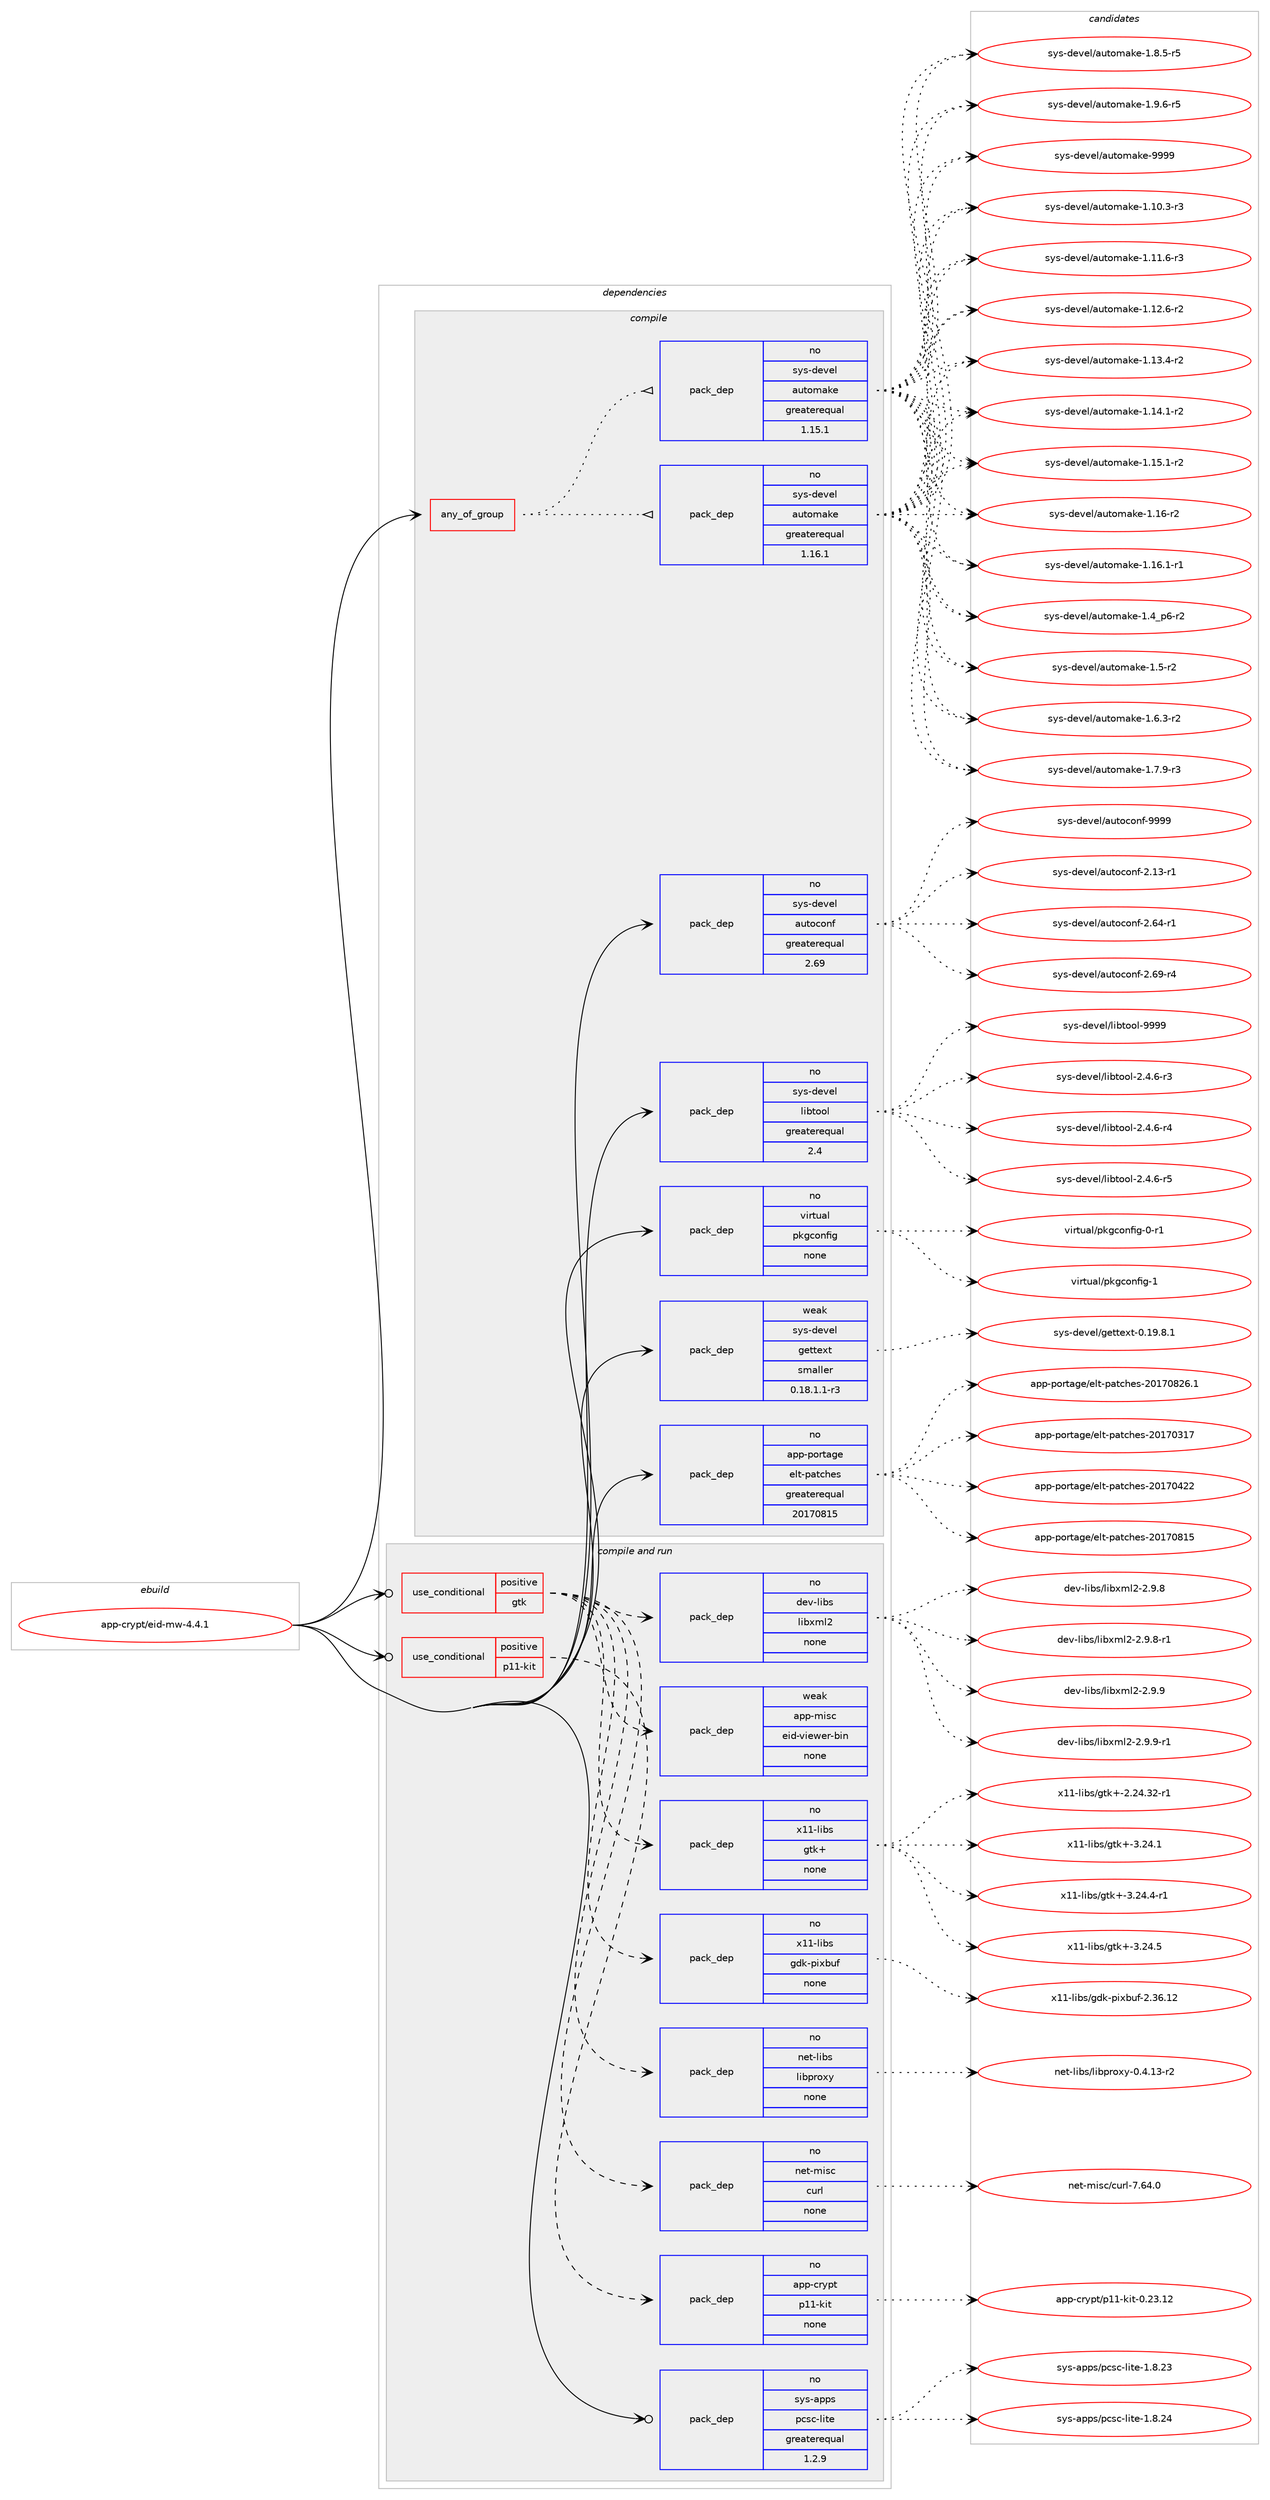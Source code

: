 digraph prolog {

# *************
# Graph options
# *************

newrank=true;
concentrate=true;
compound=true;
graph [rankdir=LR,fontname=Helvetica,fontsize=10,ranksep=1.5];#, ranksep=2.5, nodesep=0.2];
edge  [arrowhead=vee];
node  [fontname=Helvetica,fontsize=10];

# **********
# The ebuild
# **********

subgraph cluster_leftcol {
color=gray;
rank=same;
label=<<i>ebuild</i>>;
id [label="app-crypt/eid-mw-4.4.1", color=red, width=4, href="../app-crypt/eid-mw-4.4.1.svg"];
}

# ****************
# The dependencies
# ****************

subgraph cluster_midcol {
color=gray;
label=<<i>dependencies</i>>;
subgraph cluster_compile {
fillcolor="#eeeeee";
style=filled;
label=<<i>compile</i>>;
subgraph any19284 {
dependency1275387 [label=<<TABLE BORDER="0" CELLBORDER="1" CELLSPACING="0" CELLPADDING="4"><TR><TD CELLPADDING="10">any_of_group</TD></TR></TABLE>>, shape=none, color=red];subgraph pack907967 {
dependency1275388 [label=<<TABLE BORDER="0" CELLBORDER="1" CELLSPACING="0" CELLPADDING="4" WIDTH="220"><TR><TD ROWSPAN="6" CELLPADDING="30">pack_dep</TD></TR><TR><TD WIDTH="110">no</TD></TR><TR><TD>sys-devel</TD></TR><TR><TD>automake</TD></TR><TR><TD>greaterequal</TD></TR><TR><TD>1.16.1</TD></TR></TABLE>>, shape=none, color=blue];
}
dependency1275387:e -> dependency1275388:w [weight=20,style="dotted",arrowhead="oinv"];
subgraph pack907968 {
dependency1275389 [label=<<TABLE BORDER="0" CELLBORDER="1" CELLSPACING="0" CELLPADDING="4" WIDTH="220"><TR><TD ROWSPAN="6" CELLPADDING="30">pack_dep</TD></TR><TR><TD WIDTH="110">no</TD></TR><TR><TD>sys-devel</TD></TR><TR><TD>automake</TD></TR><TR><TD>greaterequal</TD></TR><TR><TD>1.15.1</TD></TR></TABLE>>, shape=none, color=blue];
}
dependency1275387:e -> dependency1275389:w [weight=20,style="dotted",arrowhead="oinv"];
}
id:e -> dependency1275387:w [weight=20,style="solid",arrowhead="vee"];
subgraph pack907969 {
dependency1275390 [label=<<TABLE BORDER="0" CELLBORDER="1" CELLSPACING="0" CELLPADDING="4" WIDTH="220"><TR><TD ROWSPAN="6" CELLPADDING="30">pack_dep</TD></TR><TR><TD WIDTH="110">no</TD></TR><TR><TD>app-portage</TD></TR><TR><TD>elt-patches</TD></TR><TR><TD>greaterequal</TD></TR><TR><TD>20170815</TD></TR></TABLE>>, shape=none, color=blue];
}
id:e -> dependency1275390:w [weight=20,style="solid",arrowhead="vee"];
subgraph pack907970 {
dependency1275391 [label=<<TABLE BORDER="0" CELLBORDER="1" CELLSPACING="0" CELLPADDING="4" WIDTH="220"><TR><TD ROWSPAN="6" CELLPADDING="30">pack_dep</TD></TR><TR><TD WIDTH="110">no</TD></TR><TR><TD>sys-devel</TD></TR><TR><TD>autoconf</TD></TR><TR><TD>greaterequal</TD></TR><TR><TD>2.69</TD></TR></TABLE>>, shape=none, color=blue];
}
id:e -> dependency1275391:w [weight=20,style="solid",arrowhead="vee"];
subgraph pack907971 {
dependency1275392 [label=<<TABLE BORDER="0" CELLBORDER="1" CELLSPACING="0" CELLPADDING="4" WIDTH="220"><TR><TD ROWSPAN="6" CELLPADDING="30">pack_dep</TD></TR><TR><TD WIDTH="110">no</TD></TR><TR><TD>sys-devel</TD></TR><TR><TD>libtool</TD></TR><TR><TD>greaterequal</TD></TR><TR><TD>2.4</TD></TR></TABLE>>, shape=none, color=blue];
}
id:e -> dependency1275392:w [weight=20,style="solid",arrowhead="vee"];
subgraph pack907972 {
dependency1275393 [label=<<TABLE BORDER="0" CELLBORDER="1" CELLSPACING="0" CELLPADDING="4" WIDTH="220"><TR><TD ROWSPAN="6" CELLPADDING="30">pack_dep</TD></TR><TR><TD WIDTH="110">no</TD></TR><TR><TD>virtual</TD></TR><TR><TD>pkgconfig</TD></TR><TR><TD>none</TD></TR><TR><TD></TD></TR></TABLE>>, shape=none, color=blue];
}
id:e -> dependency1275393:w [weight=20,style="solid",arrowhead="vee"];
subgraph pack907973 {
dependency1275394 [label=<<TABLE BORDER="0" CELLBORDER="1" CELLSPACING="0" CELLPADDING="4" WIDTH="220"><TR><TD ROWSPAN="6" CELLPADDING="30">pack_dep</TD></TR><TR><TD WIDTH="110">weak</TD></TR><TR><TD>sys-devel</TD></TR><TR><TD>gettext</TD></TR><TR><TD>smaller</TD></TR><TR><TD>0.18.1.1-r3</TD></TR></TABLE>>, shape=none, color=blue];
}
id:e -> dependency1275394:w [weight=20,style="solid",arrowhead="vee"];
}
subgraph cluster_compileandrun {
fillcolor="#eeeeee";
style=filled;
label=<<i>compile and run</i>>;
subgraph cond347615 {
dependency1275395 [label=<<TABLE BORDER="0" CELLBORDER="1" CELLSPACING="0" CELLPADDING="4"><TR><TD ROWSPAN="3" CELLPADDING="10">use_conditional</TD></TR><TR><TD>positive</TD></TR><TR><TD>gtk</TD></TR></TABLE>>, shape=none, color=red];
subgraph pack907974 {
dependency1275396 [label=<<TABLE BORDER="0" CELLBORDER="1" CELLSPACING="0" CELLPADDING="4" WIDTH="220"><TR><TD ROWSPAN="6" CELLPADDING="30">pack_dep</TD></TR><TR><TD WIDTH="110">no</TD></TR><TR><TD>x11-libs</TD></TR><TR><TD>gdk-pixbuf</TD></TR><TR><TD>none</TD></TR><TR><TD></TD></TR></TABLE>>, shape=none, color=blue];
}
dependency1275395:e -> dependency1275396:w [weight=20,style="dashed",arrowhead="vee"];
subgraph pack907975 {
dependency1275397 [label=<<TABLE BORDER="0" CELLBORDER="1" CELLSPACING="0" CELLPADDING="4" WIDTH="220"><TR><TD ROWSPAN="6" CELLPADDING="30">pack_dep</TD></TR><TR><TD WIDTH="110">no</TD></TR><TR><TD>x11-libs</TD></TR><TR><TD>gtk+</TD></TR><TR><TD>none</TD></TR><TR><TD></TD></TR></TABLE>>, shape=none, color=blue];
}
dependency1275395:e -> dependency1275397:w [weight=20,style="dashed",arrowhead="vee"];
subgraph pack907976 {
dependency1275398 [label=<<TABLE BORDER="0" CELLBORDER="1" CELLSPACING="0" CELLPADDING="4" WIDTH="220"><TR><TD ROWSPAN="6" CELLPADDING="30">pack_dep</TD></TR><TR><TD WIDTH="110">no</TD></TR><TR><TD>dev-libs</TD></TR><TR><TD>libxml2</TD></TR><TR><TD>none</TD></TR><TR><TD></TD></TR></TABLE>>, shape=none, color=blue];
}
dependency1275395:e -> dependency1275398:w [weight=20,style="dashed",arrowhead="vee"];
subgraph pack907977 {
dependency1275399 [label=<<TABLE BORDER="0" CELLBORDER="1" CELLSPACING="0" CELLPADDING="4" WIDTH="220"><TR><TD ROWSPAN="6" CELLPADDING="30">pack_dep</TD></TR><TR><TD WIDTH="110">no</TD></TR><TR><TD>net-misc</TD></TR><TR><TD>curl</TD></TR><TR><TD>none</TD></TR><TR><TD></TD></TR></TABLE>>, shape=none, color=blue];
}
dependency1275395:e -> dependency1275399:w [weight=20,style="dashed",arrowhead="vee"];
subgraph pack907978 {
dependency1275400 [label=<<TABLE BORDER="0" CELLBORDER="1" CELLSPACING="0" CELLPADDING="4" WIDTH="220"><TR><TD ROWSPAN="6" CELLPADDING="30">pack_dep</TD></TR><TR><TD WIDTH="110">no</TD></TR><TR><TD>net-libs</TD></TR><TR><TD>libproxy</TD></TR><TR><TD>none</TD></TR><TR><TD></TD></TR></TABLE>>, shape=none, color=blue];
}
dependency1275395:e -> dependency1275400:w [weight=20,style="dashed",arrowhead="vee"];
subgraph pack907979 {
dependency1275401 [label=<<TABLE BORDER="0" CELLBORDER="1" CELLSPACING="0" CELLPADDING="4" WIDTH="220"><TR><TD ROWSPAN="6" CELLPADDING="30">pack_dep</TD></TR><TR><TD WIDTH="110">weak</TD></TR><TR><TD>app-misc</TD></TR><TR><TD>eid-viewer-bin</TD></TR><TR><TD>none</TD></TR><TR><TD></TD></TR></TABLE>>, shape=none, color=blue];
}
dependency1275395:e -> dependency1275401:w [weight=20,style="dashed",arrowhead="vee"];
}
id:e -> dependency1275395:w [weight=20,style="solid",arrowhead="odotvee"];
subgraph cond347616 {
dependency1275402 [label=<<TABLE BORDER="0" CELLBORDER="1" CELLSPACING="0" CELLPADDING="4"><TR><TD ROWSPAN="3" CELLPADDING="10">use_conditional</TD></TR><TR><TD>positive</TD></TR><TR><TD>p11-kit</TD></TR></TABLE>>, shape=none, color=red];
subgraph pack907980 {
dependency1275403 [label=<<TABLE BORDER="0" CELLBORDER="1" CELLSPACING="0" CELLPADDING="4" WIDTH="220"><TR><TD ROWSPAN="6" CELLPADDING="30">pack_dep</TD></TR><TR><TD WIDTH="110">no</TD></TR><TR><TD>app-crypt</TD></TR><TR><TD>p11-kit</TD></TR><TR><TD>none</TD></TR><TR><TD></TD></TR></TABLE>>, shape=none, color=blue];
}
dependency1275402:e -> dependency1275403:w [weight=20,style="dashed",arrowhead="vee"];
}
id:e -> dependency1275402:w [weight=20,style="solid",arrowhead="odotvee"];
subgraph pack907981 {
dependency1275404 [label=<<TABLE BORDER="0" CELLBORDER="1" CELLSPACING="0" CELLPADDING="4" WIDTH="220"><TR><TD ROWSPAN="6" CELLPADDING="30">pack_dep</TD></TR><TR><TD WIDTH="110">no</TD></TR><TR><TD>sys-apps</TD></TR><TR><TD>pcsc-lite</TD></TR><TR><TD>greaterequal</TD></TR><TR><TD>1.2.9</TD></TR></TABLE>>, shape=none, color=blue];
}
id:e -> dependency1275404:w [weight=20,style="solid",arrowhead="odotvee"];
}
subgraph cluster_run {
fillcolor="#eeeeee";
style=filled;
label=<<i>run</i>>;
}
}

# **************
# The candidates
# **************

subgraph cluster_choices {
rank=same;
color=gray;
label=<<i>candidates</i>>;

subgraph choice907967 {
color=black;
nodesep=1;
choice11512111545100101118101108479711711611110997107101454946494846514511451 [label="sys-devel/automake-1.10.3-r3", color=red, width=4,href="../sys-devel/automake-1.10.3-r3.svg"];
choice11512111545100101118101108479711711611110997107101454946494946544511451 [label="sys-devel/automake-1.11.6-r3", color=red, width=4,href="../sys-devel/automake-1.11.6-r3.svg"];
choice11512111545100101118101108479711711611110997107101454946495046544511450 [label="sys-devel/automake-1.12.6-r2", color=red, width=4,href="../sys-devel/automake-1.12.6-r2.svg"];
choice11512111545100101118101108479711711611110997107101454946495146524511450 [label="sys-devel/automake-1.13.4-r2", color=red, width=4,href="../sys-devel/automake-1.13.4-r2.svg"];
choice11512111545100101118101108479711711611110997107101454946495246494511450 [label="sys-devel/automake-1.14.1-r2", color=red, width=4,href="../sys-devel/automake-1.14.1-r2.svg"];
choice11512111545100101118101108479711711611110997107101454946495346494511450 [label="sys-devel/automake-1.15.1-r2", color=red, width=4,href="../sys-devel/automake-1.15.1-r2.svg"];
choice1151211154510010111810110847971171161111099710710145494649544511450 [label="sys-devel/automake-1.16-r2", color=red, width=4,href="../sys-devel/automake-1.16-r2.svg"];
choice11512111545100101118101108479711711611110997107101454946495446494511449 [label="sys-devel/automake-1.16.1-r1", color=red, width=4,href="../sys-devel/automake-1.16.1-r1.svg"];
choice115121115451001011181011084797117116111109971071014549465295112544511450 [label="sys-devel/automake-1.4_p6-r2", color=red, width=4,href="../sys-devel/automake-1.4_p6-r2.svg"];
choice11512111545100101118101108479711711611110997107101454946534511450 [label="sys-devel/automake-1.5-r2", color=red, width=4,href="../sys-devel/automake-1.5-r2.svg"];
choice115121115451001011181011084797117116111109971071014549465446514511450 [label="sys-devel/automake-1.6.3-r2", color=red, width=4,href="../sys-devel/automake-1.6.3-r2.svg"];
choice115121115451001011181011084797117116111109971071014549465546574511451 [label="sys-devel/automake-1.7.9-r3", color=red, width=4,href="../sys-devel/automake-1.7.9-r3.svg"];
choice115121115451001011181011084797117116111109971071014549465646534511453 [label="sys-devel/automake-1.8.5-r5", color=red, width=4,href="../sys-devel/automake-1.8.5-r5.svg"];
choice115121115451001011181011084797117116111109971071014549465746544511453 [label="sys-devel/automake-1.9.6-r5", color=red, width=4,href="../sys-devel/automake-1.9.6-r5.svg"];
choice115121115451001011181011084797117116111109971071014557575757 [label="sys-devel/automake-9999", color=red, width=4,href="../sys-devel/automake-9999.svg"];
dependency1275388:e -> choice11512111545100101118101108479711711611110997107101454946494846514511451:w [style=dotted,weight="100"];
dependency1275388:e -> choice11512111545100101118101108479711711611110997107101454946494946544511451:w [style=dotted,weight="100"];
dependency1275388:e -> choice11512111545100101118101108479711711611110997107101454946495046544511450:w [style=dotted,weight="100"];
dependency1275388:e -> choice11512111545100101118101108479711711611110997107101454946495146524511450:w [style=dotted,weight="100"];
dependency1275388:e -> choice11512111545100101118101108479711711611110997107101454946495246494511450:w [style=dotted,weight="100"];
dependency1275388:e -> choice11512111545100101118101108479711711611110997107101454946495346494511450:w [style=dotted,weight="100"];
dependency1275388:e -> choice1151211154510010111810110847971171161111099710710145494649544511450:w [style=dotted,weight="100"];
dependency1275388:e -> choice11512111545100101118101108479711711611110997107101454946495446494511449:w [style=dotted,weight="100"];
dependency1275388:e -> choice115121115451001011181011084797117116111109971071014549465295112544511450:w [style=dotted,weight="100"];
dependency1275388:e -> choice11512111545100101118101108479711711611110997107101454946534511450:w [style=dotted,weight="100"];
dependency1275388:e -> choice115121115451001011181011084797117116111109971071014549465446514511450:w [style=dotted,weight="100"];
dependency1275388:e -> choice115121115451001011181011084797117116111109971071014549465546574511451:w [style=dotted,weight="100"];
dependency1275388:e -> choice115121115451001011181011084797117116111109971071014549465646534511453:w [style=dotted,weight="100"];
dependency1275388:e -> choice115121115451001011181011084797117116111109971071014549465746544511453:w [style=dotted,weight="100"];
dependency1275388:e -> choice115121115451001011181011084797117116111109971071014557575757:w [style=dotted,weight="100"];
}
subgraph choice907968 {
color=black;
nodesep=1;
choice11512111545100101118101108479711711611110997107101454946494846514511451 [label="sys-devel/automake-1.10.3-r3", color=red, width=4,href="../sys-devel/automake-1.10.3-r3.svg"];
choice11512111545100101118101108479711711611110997107101454946494946544511451 [label="sys-devel/automake-1.11.6-r3", color=red, width=4,href="../sys-devel/automake-1.11.6-r3.svg"];
choice11512111545100101118101108479711711611110997107101454946495046544511450 [label="sys-devel/automake-1.12.6-r2", color=red, width=4,href="../sys-devel/automake-1.12.6-r2.svg"];
choice11512111545100101118101108479711711611110997107101454946495146524511450 [label="sys-devel/automake-1.13.4-r2", color=red, width=4,href="../sys-devel/automake-1.13.4-r2.svg"];
choice11512111545100101118101108479711711611110997107101454946495246494511450 [label="sys-devel/automake-1.14.1-r2", color=red, width=4,href="../sys-devel/automake-1.14.1-r2.svg"];
choice11512111545100101118101108479711711611110997107101454946495346494511450 [label="sys-devel/automake-1.15.1-r2", color=red, width=4,href="../sys-devel/automake-1.15.1-r2.svg"];
choice1151211154510010111810110847971171161111099710710145494649544511450 [label="sys-devel/automake-1.16-r2", color=red, width=4,href="../sys-devel/automake-1.16-r2.svg"];
choice11512111545100101118101108479711711611110997107101454946495446494511449 [label="sys-devel/automake-1.16.1-r1", color=red, width=4,href="../sys-devel/automake-1.16.1-r1.svg"];
choice115121115451001011181011084797117116111109971071014549465295112544511450 [label="sys-devel/automake-1.4_p6-r2", color=red, width=4,href="../sys-devel/automake-1.4_p6-r2.svg"];
choice11512111545100101118101108479711711611110997107101454946534511450 [label="sys-devel/automake-1.5-r2", color=red, width=4,href="../sys-devel/automake-1.5-r2.svg"];
choice115121115451001011181011084797117116111109971071014549465446514511450 [label="sys-devel/automake-1.6.3-r2", color=red, width=4,href="../sys-devel/automake-1.6.3-r2.svg"];
choice115121115451001011181011084797117116111109971071014549465546574511451 [label="sys-devel/automake-1.7.9-r3", color=red, width=4,href="../sys-devel/automake-1.7.9-r3.svg"];
choice115121115451001011181011084797117116111109971071014549465646534511453 [label="sys-devel/automake-1.8.5-r5", color=red, width=4,href="../sys-devel/automake-1.8.5-r5.svg"];
choice115121115451001011181011084797117116111109971071014549465746544511453 [label="sys-devel/automake-1.9.6-r5", color=red, width=4,href="../sys-devel/automake-1.9.6-r5.svg"];
choice115121115451001011181011084797117116111109971071014557575757 [label="sys-devel/automake-9999", color=red, width=4,href="../sys-devel/automake-9999.svg"];
dependency1275389:e -> choice11512111545100101118101108479711711611110997107101454946494846514511451:w [style=dotted,weight="100"];
dependency1275389:e -> choice11512111545100101118101108479711711611110997107101454946494946544511451:w [style=dotted,weight="100"];
dependency1275389:e -> choice11512111545100101118101108479711711611110997107101454946495046544511450:w [style=dotted,weight="100"];
dependency1275389:e -> choice11512111545100101118101108479711711611110997107101454946495146524511450:w [style=dotted,weight="100"];
dependency1275389:e -> choice11512111545100101118101108479711711611110997107101454946495246494511450:w [style=dotted,weight="100"];
dependency1275389:e -> choice11512111545100101118101108479711711611110997107101454946495346494511450:w [style=dotted,weight="100"];
dependency1275389:e -> choice1151211154510010111810110847971171161111099710710145494649544511450:w [style=dotted,weight="100"];
dependency1275389:e -> choice11512111545100101118101108479711711611110997107101454946495446494511449:w [style=dotted,weight="100"];
dependency1275389:e -> choice115121115451001011181011084797117116111109971071014549465295112544511450:w [style=dotted,weight="100"];
dependency1275389:e -> choice11512111545100101118101108479711711611110997107101454946534511450:w [style=dotted,weight="100"];
dependency1275389:e -> choice115121115451001011181011084797117116111109971071014549465446514511450:w [style=dotted,weight="100"];
dependency1275389:e -> choice115121115451001011181011084797117116111109971071014549465546574511451:w [style=dotted,weight="100"];
dependency1275389:e -> choice115121115451001011181011084797117116111109971071014549465646534511453:w [style=dotted,weight="100"];
dependency1275389:e -> choice115121115451001011181011084797117116111109971071014549465746544511453:w [style=dotted,weight="100"];
dependency1275389:e -> choice115121115451001011181011084797117116111109971071014557575757:w [style=dotted,weight="100"];
}
subgraph choice907969 {
color=black;
nodesep=1;
choice97112112451121111141169710310147101108116451129711699104101115455048495548514955 [label="app-portage/elt-patches-20170317", color=red, width=4,href="../app-portage/elt-patches-20170317.svg"];
choice97112112451121111141169710310147101108116451129711699104101115455048495548525050 [label="app-portage/elt-patches-20170422", color=red, width=4,href="../app-portage/elt-patches-20170422.svg"];
choice97112112451121111141169710310147101108116451129711699104101115455048495548564953 [label="app-portage/elt-patches-20170815", color=red, width=4,href="../app-portage/elt-patches-20170815.svg"];
choice971121124511211111411697103101471011081164511297116991041011154550484955485650544649 [label="app-portage/elt-patches-20170826.1", color=red, width=4,href="../app-portage/elt-patches-20170826.1.svg"];
dependency1275390:e -> choice97112112451121111141169710310147101108116451129711699104101115455048495548514955:w [style=dotted,weight="100"];
dependency1275390:e -> choice97112112451121111141169710310147101108116451129711699104101115455048495548525050:w [style=dotted,weight="100"];
dependency1275390:e -> choice97112112451121111141169710310147101108116451129711699104101115455048495548564953:w [style=dotted,weight="100"];
dependency1275390:e -> choice971121124511211111411697103101471011081164511297116991041011154550484955485650544649:w [style=dotted,weight="100"];
}
subgraph choice907970 {
color=black;
nodesep=1;
choice1151211154510010111810110847971171161119911111010245504649514511449 [label="sys-devel/autoconf-2.13-r1", color=red, width=4,href="../sys-devel/autoconf-2.13-r1.svg"];
choice1151211154510010111810110847971171161119911111010245504654524511449 [label="sys-devel/autoconf-2.64-r1", color=red, width=4,href="../sys-devel/autoconf-2.64-r1.svg"];
choice1151211154510010111810110847971171161119911111010245504654574511452 [label="sys-devel/autoconf-2.69-r4", color=red, width=4,href="../sys-devel/autoconf-2.69-r4.svg"];
choice115121115451001011181011084797117116111991111101024557575757 [label="sys-devel/autoconf-9999", color=red, width=4,href="../sys-devel/autoconf-9999.svg"];
dependency1275391:e -> choice1151211154510010111810110847971171161119911111010245504649514511449:w [style=dotted,weight="100"];
dependency1275391:e -> choice1151211154510010111810110847971171161119911111010245504654524511449:w [style=dotted,weight="100"];
dependency1275391:e -> choice1151211154510010111810110847971171161119911111010245504654574511452:w [style=dotted,weight="100"];
dependency1275391:e -> choice115121115451001011181011084797117116111991111101024557575757:w [style=dotted,weight="100"];
}
subgraph choice907971 {
color=black;
nodesep=1;
choice1151211154510010111810110847108105981161111111084550465246544511451 [label="sys-devel/libtool-2.4.6-r3", color=red, width=4,href="../sys-devel/libtool-2.4.6-r3.svg"];
choice1151211154510010111810110847108105981161111111084550465246544511452 [label="sys-devel/libtool-2.4.6-r4", color=red, width=4,href="../sys-devel/libtool-2.4.6-r4.svg"];
choice1151211154510010111810110847108105981161111111084550465246544511453 [label="sys-devel/libtool-2.4.6-r5", color=red, width=4,href="../sys-devel/libtool-2.4.6-r5.svg"];
choice1151211154510010111810110847108105981161111111084557575757 [label="sys-devel/libtool-9999", color=red, width=4,href="../sys-devel/libtool-9999.svg"];
dependency1275392:e -> choice1151211154510010111810110847108105981161111111084550465246544511451:w [style=dotted,weight="100"];
dependency1275392:e -> choice1151211154510010111810110847108105981161111111084550465246544511452:w [style=dotted,weight="100"];
dependency1275392:e -> choice1151211154510010111810110847108105981161111111084550465246544511453:w [style=dotted,weight="100"];
dependency1275392:e -> choice1151211154510010111810110847108105981161111111084557575757:w [style=dotted,weight="100"];
}
subgraph choice907972 {
color=black;
nodesep=1;
choice11810511411611797108471121071039911111010210510345484511449 [label="virtual/pkgconfig-0-r1", color=red, width=4,href="../virtual/pkgconfig-0-r1.svg"];
choice1181051141161179710847112107103991111101021051034549 [label="virtual/pkgconfig-1", color=red, width=4,href="../virtual/pkgconfig-1.svg"];
dependency1275393:e -> choice11810511411611797108471121071039911111010210510345484511449:w [style=dotted,weight="100"];
dependency1275393:e -> choice1181051141161179710847112107103991111101021051034549:w [style=dotted,weight="100"];
}
subgraph choice907973 {
color=black;
nodesep=1;
choice1151211154510010111810110847103101116116101120116454846495746564649 [label="sys-devel/gettext-0.19.8.1", color=red, width=4,href="../sys-devel/gettext-0.19.8.1.svg"];
dependency1275394:e -> choice1151211154510010111810110847103101116116101120116454846495746564649:w [style=dotted,weight="100"];
}
subgraph choice907974 {
color=black;
nodesep=1;
choice120494945108105981154710310010745112105120981171024550465154464950 [label="x11-libs/gdk-pixbuf-2.36.12", color=red, width=4,href="../x11-libs/gdk-pixbuf-2.36.12.svg"];
dependency1275396:e -> choice120494945108105981154710310010745112105120981171024550465154464950:w [style=dotted,weight="100"];
}
subgraph choice907975 {
color=black;
nodesep=1;
choice12049494510810598115471031161074345504650524651504511449 [label="x11-libs/gtk+-2.24.32-r1", color=red, width=4,href="../x11-libs/gtk+-2.24.32-r1.svg"];
choice12049494510810598115471031161074345514650524649 [label="x11-libs/gtk+-3.24.1", color=red, width=4,href="../x11-libs/gtk+-3.24.1.svg"];
choice120494945108105981154710311610743455146505246524511449 [label="x11-libs/gtk+-3.24.4-r1", color=red, width=4,href="../x11-libs/gtk+-3.24.4-r1.svg"];
choice12049494510810598115471031161074345514650524653 [label="x11-libs/gtk+-3.24.5", color=red, width=4,href="../x11-libs/gtk+-3.24.5.svg"];
dependency1275397:e -> choice12049494510810598115471031161074345504650524651504511449:w [style=dotted,weight="100"];
dependency1275397:e -> choice12049494510810598115471031161074345514650524649:w [style=dotted,weight="100"];
dependency1275397:e -> choice120494945108105981154710311610743455146505246524511449:w [style=dotted,weight="100"];
dependency1275397:e -> choice12049494510810598115471031161074345514650524653:w [style=dotted,weight="100"];
}
subgraph choice907976 {
color=black;
nodesep=1;
choice1001011184510810598115471081059812010910850455046574656 [label="dev-libs/libxml2-2.9.8", color=red, width=4,href="../dev-libs/libxml2-2.9.8.svg"];
choice10010111845108105981154710810598120109108504550465746564511449 [label="dev-libs/libxml2-2.9.8-r1", color=red, width=4,href="../dev-libs/libxml2-2.9.8-r1.svg"];
choice1001011184510810598115471081059812010910850455046574657 [label="dev-libs/libxml2-2.9.9", color=red, width=4,href="../dev-libs/libxml2-2.9.9.svg"];
choice10010111845108105981154710810598120109108504550465746574511449 [label="dev-libs/libxml2-2.9.9-r1", color=red, width=4,href="../dev-libs/libxml2-2.9.9-r1.svg"];
dependency1275398:e -> choice1001011184510810598115471081059812010910850455046574656:w [style=dotted,weight="100"];
dependency1275398:e -> choice10010111845108105981154710810598120109108504550465746564511449:w [style=dotted,weight="100"];
dependency1275398:e -> choice1001011184510810598115471081059812010910850455046574657:w [style=dotted,weight="100"];
dependency1275398:e -> choice10010111845108105981154710810598120109108504550465746574511449:w [style=dotted,weight="100"];
}
subgraph choice907977 {
color=black;
nodesep=1;
choice1101011164510910511599479911711410845554654524648 [label="net-misc/curl-7.64.0", color=red, width=4,href="../net-misc/curl-7.64.0.svg"];
dependency1275399:e -> choice1101011164510910511599479911711410845554654524648:w [style=dotted,weight="100"];
}
subgraph choice907978 {
color=black;
nodesep=1;
choice11010111645108105981154710810598112114111120121454846524649514511450 [label="net-libs/libproxy-0.4.13-r2", color=red, width=4,href="../net-libs/libproxy-0.4.13-r2.svg"];
dependency1275400:e -> choice11010111645108105981154710810598112114111120121454846524649514511450:w [style=dotted,weight="100"];
}
subgraph choice907979 {
color=black;
nodesep=1;
}
subgraph choice907980 {
color=black;
nodesep=1;
choice971121124599114121112116471124949451071051164548465051464950 [label="app-crypt/p11-kit-0.23.12", color=red, width=4,href="../app-crypt/p11-kit-0.23.12.svg"];
dependency1275403:e -> choice971121124599114121112116471124949451071051164548465051464950:w [style=dotted,weight="100"];
}
subgraph choice907981 {
color=black;
nodesep=1;
choice11512111545971121121154711299115994510810511610145494656465051 [label="sys-apps/pcsc-lite-1.8.23", color=red, width=4,href="../sys-apps/pcsc-lite-1.8.23.svg"];
choice11512111545971121121154711299115994510810511610145494656465052 [label="sys-apps/pcsc-lite-1.8.24", color=red, width=4,href="../sys-apps/pcsc-lite-1.8.24.svg"];
dependency1275404:e -> choice11512111545971121121154711299115994510810511610145494656465051:w [style=dotted,weight="100"];
dependency1275404:e -> choice11512111545971121121154711299115994510810511610145494656465052:w [style=dotted,weight="100"];
}
}

}
